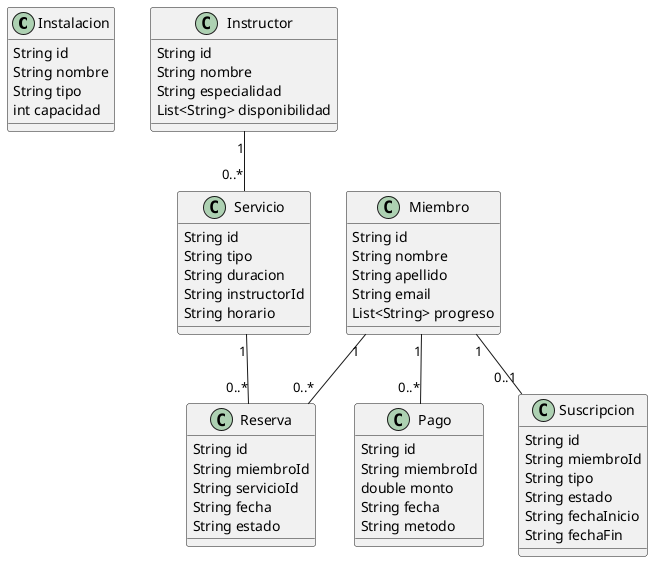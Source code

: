 @startuml DiagramaClasesPlataformaBienestar

class Instalacion {
    String id
    String nombre
    String tipo
    int capacidad
}

class Instructor {
    String id
    String nombre
    String especialidad
    List<String> disponibilidad
}

class Miembro {
    String id
    String nombre
    String apellido
    String email
    List<String> progreso
}

class Pago {
    String id
    String miembroId
    double monto
    String fecha
    String metodo
}

class Reserva {
    String id
    String miembroId
    String servicioId
    String fecha
    String estado
}

class Servicio {
    String id
    String tipo
    String duracion
    String instructorId
    String horario
}

class Suscripcion {
    String id
    String miembroId
    String tipo
    String estado
    String fechaInicio
    String fechaFin
}

Miembro "1" -- "0..*" Reserva
Miembro "1" -- "0..1" Suscripcion
Miembro "1" -- "0..*" Pago

Instructor "1" -- "0..*" Servicio
Servicio "1" -- "0..*" Reserva

@enduml
